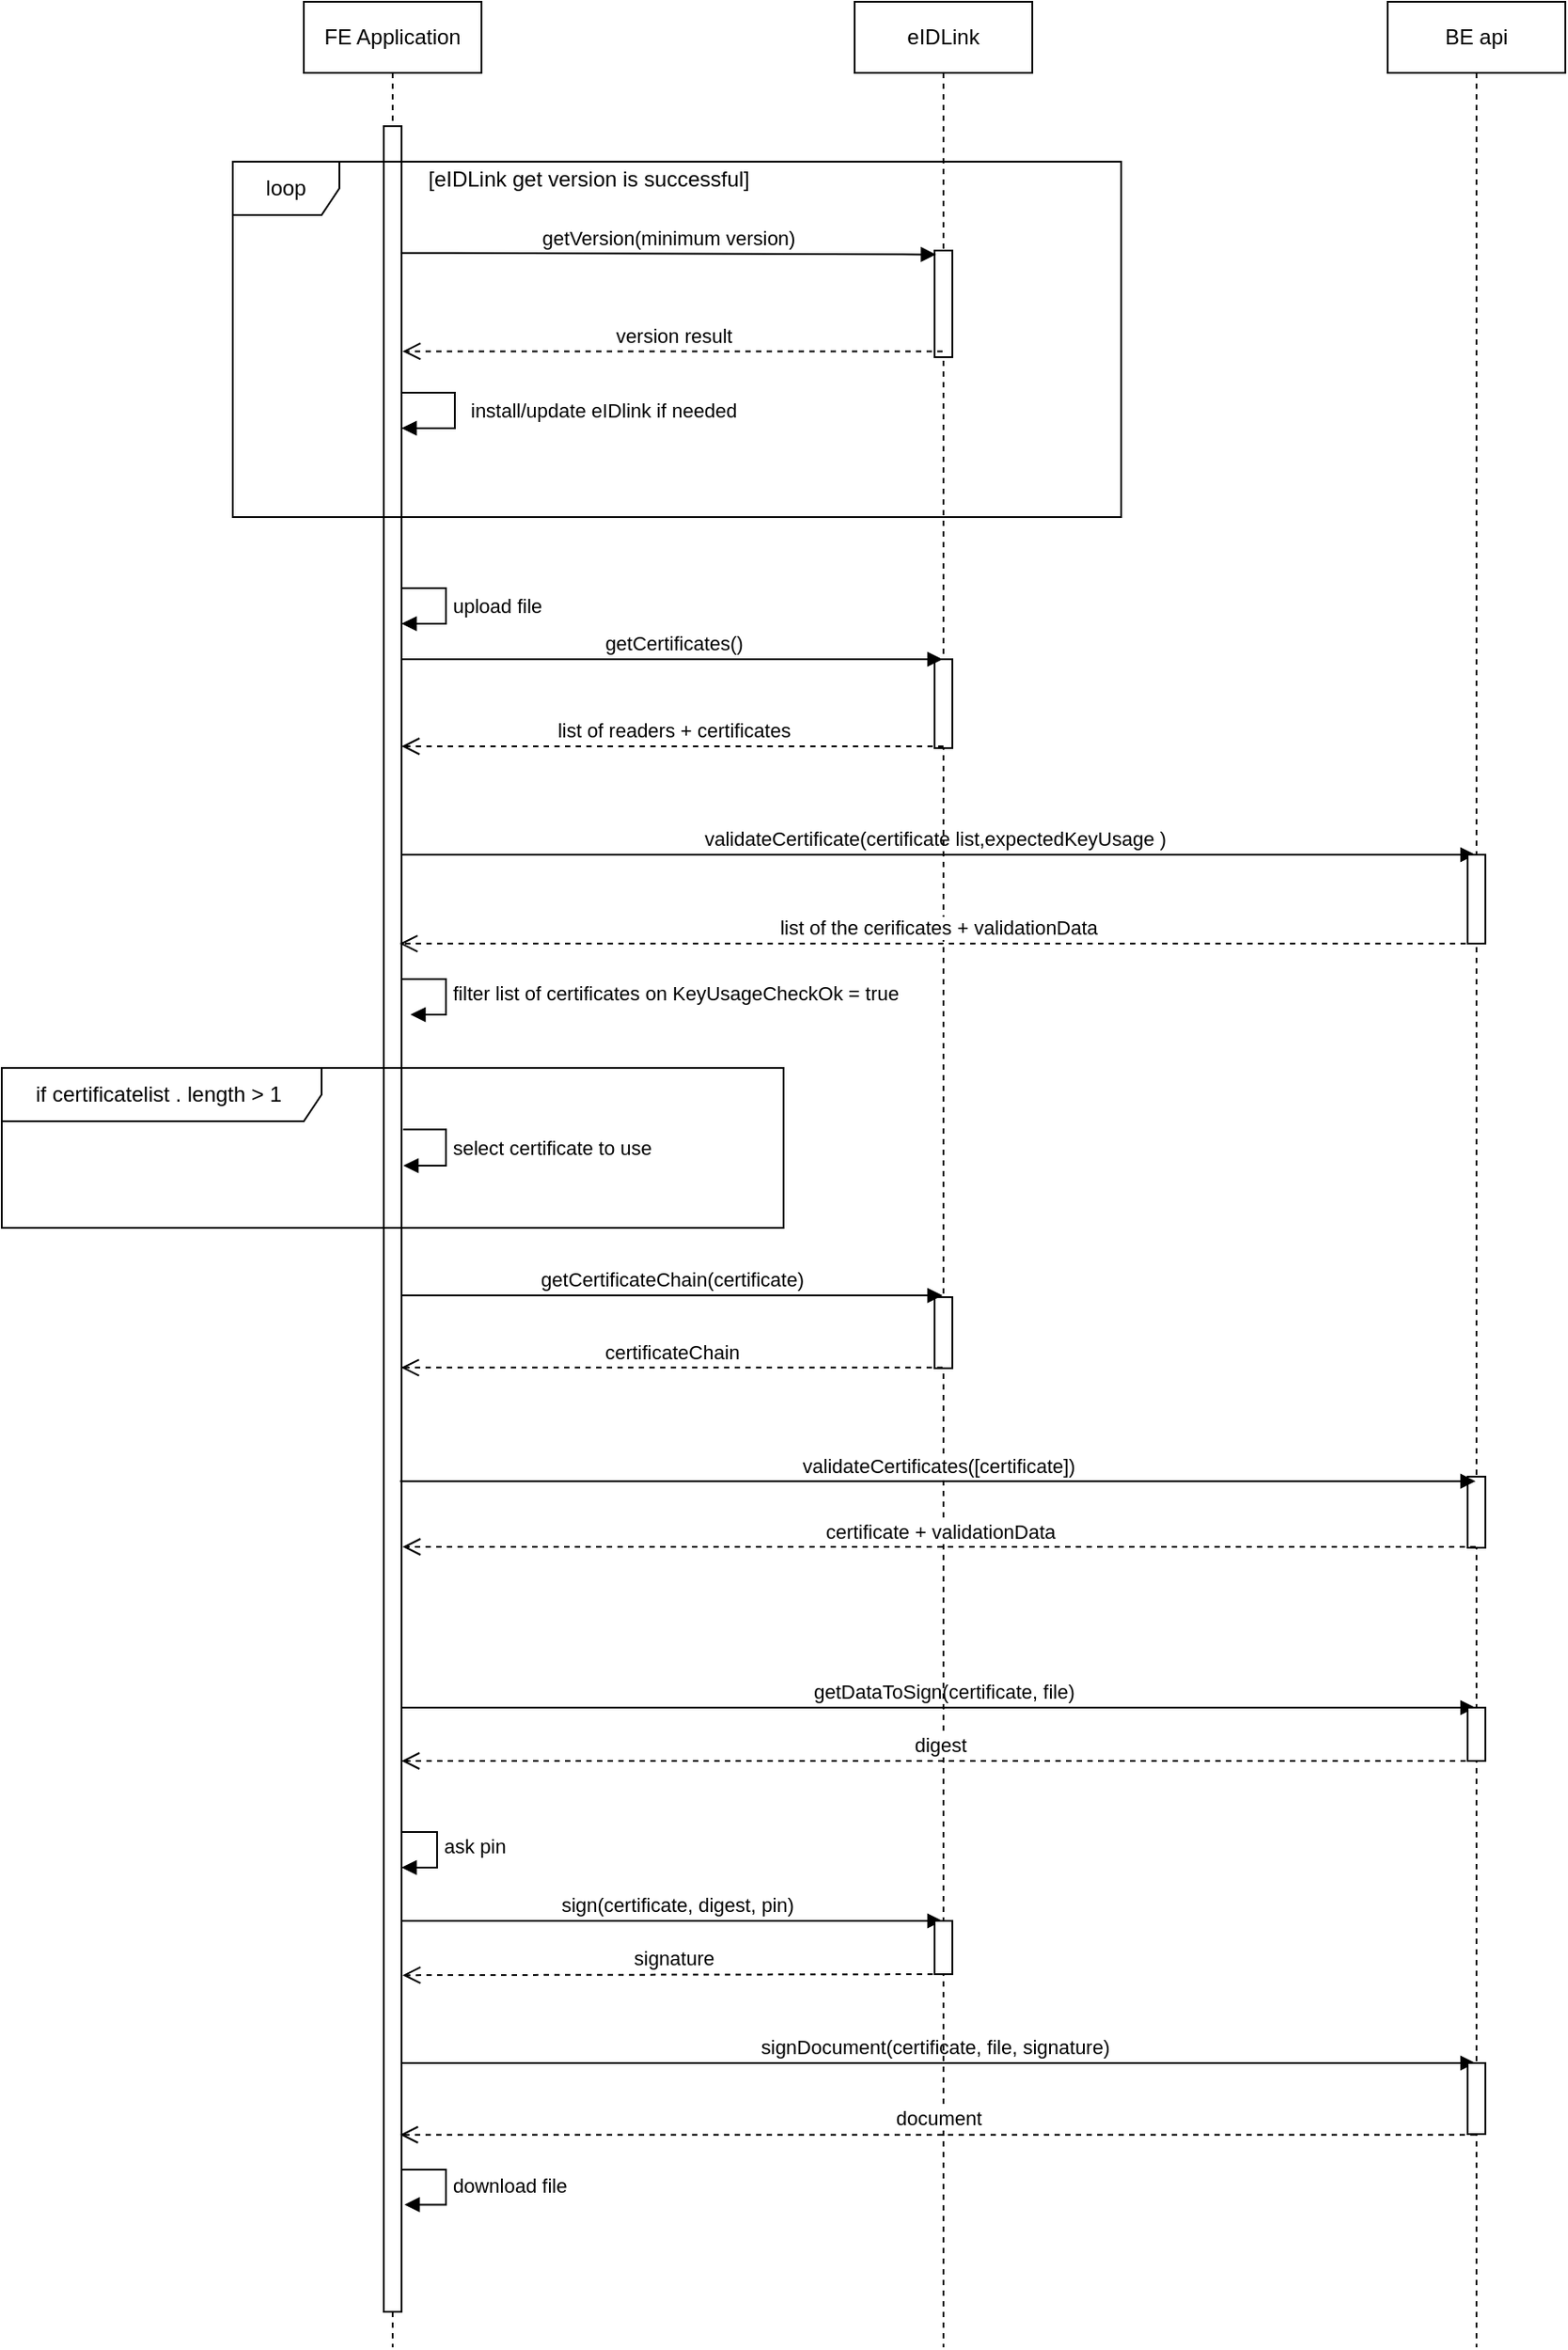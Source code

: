 <mxfile version="13.4.4" type="device"><diagram id="31q1HJ2m2odgI1ZvlWtm" name="Page-1"><mxGraphModel dx="1621" dy="645" grid="1" gridSize="10" guides="1" tooltips="1" connect="1" arrows="1" fold="1" page="0" pageScale="1" pageWidth="827" pageHeight="1169" math="0" shadow="0"><root><mxCell id="0"/><mxCell id="1" parent="0"/><mxCell id="ZlGvK2nOQBGTXiX6FIVR-1" value="FE Application" style="shape=umlLifeline;perimeter=lifelinePerimeter;whiteSpace=wrap;html=1;container=1;collapsible=0;recursiveResize=0;outlineConnect=0;" vertex="1" parent="1"><mxGeometry x="-230" width="100" height="1320" as="geometry"/></mxCell><mxCell id="ZlGvK2nOQBGTXiX6FIVR-2" value="install/update eIDlink if needed&amp;nbsp;" style="edgeStyle=orthogonalEdgeStyle;html=1;align=left;spacingLeft=2;endArrow=block;rounded=0;entryX=1;entryY=0;exitX=1;exitY=0.289;exitDx=0;exitDy=0;exitPerimeter=0;" edge="1" parent="ZlGvK2nOQBGTXiX6FIVR-1" source="ZlGvK2nOQBGTXiX6FIVR-12"><mxGeometry x="0.72" y="5" relative="1" as="geometry"><mxPoint x="60" y="220" as="sourcePoint"/><Array as="points"><mxPoint x="85" y="220"/><mxPoint x="85" y="240"/></Array><mxPoint x="55" y="240" as="targetPoint"/><mxPoint as="offset"/></mxGeometry></mxCell><mxCell id="ZlGvK2nOQBGTXiX6FIVR-3" value="upload file" style="edgeStyle=orthogonalEdgeStyle;html=1;align=left;spacingLeft=2;endArrow=block;rounded=0;entryX=1;entryY=0;" edge="1" parent="ZlGvK2nOQBGTXiX6FIVR-1"><mxGeometry relative="1" as="geometry"><mxPoint x="55" y="330" as="sourcePoint"/><Array as="points"><mxPoint x="80" y="330"/><mxPoint x="80" y="350"/></Array><mxPoint x="55" y="350" as="targetPoint"/></mxGeometry></mxCell><mxCell id="ZlGvK2nOQBGTXiX6FIVR-4" value="validateCertificate(certificate list,expectedKeyUsage )" style="html=1;verticalAlign=bottom;endArrow=block;" edge="1" parent="ZlGvK2nOQBGTXiX6FIVR-1" target="ZlGvK2nOQBGTXiX6FIVR-18"><mxGeometry width="80" relative="1" as="geometry"><mxPoint x="50" y="480" as="sourcePoint"/><mxPoint x="130" y="480" as="targetPoint"/></mxGeometry></mxCell><mxCell id="ZlGvK2nOQBGTXiX6FIVR-5" value="filter list of certificates on KeyUsageCheckOk = true" style="edgeStyle=orthogonalEdgeStyle;html=1;align=left;spacingLeft=2;endArrow=block;rounded=0;entryX=1;entryY=0;" edge="1" parent="ZlGvK2nOQBGTXiX6FIVR-1"><mxGeometry relative="1" as="geometry"><mxPoint x="55" y="550" as="sourcePoint"/><Array as="points"><mxPoint x="80" y="550"/></Array><mxPoint x="60" y="570" as="targetPoint"/></mxGeometry></mxCell><mxCell id="ZlGvK2nOQBGTXiX6FIVR-6" value="select certificate to use" style="edgeStyle=orthogonalEdgeStyle;html=1;align=left;spacingLeft=2;endArrow=block;rounded=0;exitX=1.086;exitY=0.459;exitDx=0;exitDy=0;exitPerimeter=0;" edge="1" parent="ZlGvK2nOQBGTXiX6FIVR-1" source="ZlGvK2nOQBGTXiX6FIVR-12"><mxGeometry relative="1" as="geometry"><mxPoint x="70.0" y="634.99" as="sourcePoint"/><Array as="points"><mxPoint x="80" y="635"/><mxPoint x="80" y="655"/></Array><mxPoint x="56" y="655" as="targetPoint"/></mxGeometry></mxCell><mxCell id="ZlGvK2nOQBGTXiX6FIVR-7" value="getDataToSign(certificate, file)" style="html=1;verticalAlign=bottom;endArrow=block;" edge="1" parent="ZlGvK2nOQBGTXiX6FIVR-1" target="ZlGvK2nOQBGTXiX6FIVR-18"><mxGeometry x="0.017" width="80" relative="1" as="geometry"><mxPoint x="50" y="960" as="sourcePoint"/><mxPoint x="130" y="960" as="targetPoint"/><mxPoint as="offset"/></mxGeometry></mxCell><mxCell id="ZlGvK2nOQBGTXiX6FIVR-8" value="ask pin" style="edgeStyle=orthogonalEdgeStyle;html=1;align=left;spacingLeft=2;endArrow=block;rounded=0;entryX=1;entryY=0;" edge="1" parent="ZlGvK2nOQBGTXiX6FIVR-1"><mxGeometry relative="1" as="geometry"><mxPoint x="50" y="1030" as="sourcePoint"/><Array as="points"><mxPoint x="75" y="1030"/></Array><mxPoint x="55" y="1050" as="targetPoint"/></mxGeometry></mxCell><mxCell id="ZlGvK2nOQBGTXiX6FIVR-9" value="sign(certificate, digest, pin)" style="html=1;verticalAlign=bottom;endArrow=block;" edge="1" parent="ZlGvK2nOQBGTXiX6FIVR-1" target="ZlGvK2nOQBGTXiX6FIVR-13"><mxGeometry x="0.034" width="80" relative="1" as="geometry"><mxPoint x="50" y="1080" as="sourcePoint"/><mxPoint x="130" y="1080" as="targetPoint"/><mxPoint as="offset"/></mxGeometry></mxCell><mxCell id="ZlGvK2nOQBGTXiX6FIVR-10" value="signDocument(certificate, file, signature)" style="html=1;verticalAlign=bottom;endArrow=block;" edge="1" parent="ZlGvK2nOQBGTXiX6FIVR-1" target="ZlGvK2nOQBGTXiX6FIVR-18"><mxGeometry width="80" relative="1" as="geometry"><mxPoint x="50" y="1160" as="sourcePoint"/><mxPoint x="130" y="1160" as="targetPoint"/></mxGeometry></mxCell><mxCell id="ZlGvK2nOQBGTXiX6FIVR-11" value="download file" style="edgeStyle=orthogonalEdgeStyle;html=1;align=left;spacingLeft=2;endArrow=block;rounded=0;entryX=1.167;entryY=0.951;entryDx=0;entryDy=0;entryPerimeter=0;" edge="1" parent="ZlGvK2nOQBGTXiX6FIVR-1" target="ZlGvK2nOQBGTXiX6FIVR-12"><mxGeometry relative="1" as="geometry"><mxPoint x="55" y="1220" as="sourcePoint"/><Array as="points"><mxPoint x="80" y="1220"/><mxPoint x="80" y="1240"/></Array><mxPoint x="60" y="1240" as="targetPoint"/></mxGeometry></mxCell><mxCell id="ZlGvK2nOQBGTXiX6FIVR-12" value="" style="html=1;points=[];perimeter=orthogonalPerimeter;" vertex="1" parent="ZlGvK2nOQBGTXiX6FIVR-1"><mxGeometry x="45" y="70" width="10" height="1230" as="geometry"/></mxCell><mxCell id="ZlGvK2nOQBGTXiX6FIVR-13" value="eIDLink" style="shape=umlLifeline;perimeter=lifelinePerimeter;whiteSpace=wrap;html=1;container=1;collapsible=0;recursiveResize=0;outlineConnect=0;" vertex="1" parent="1"><mxGeometry x="80" width="100" height="1320" as="geometry"/></mxCell><mxCell id="ZlGvK2nOQBGTXiX6FIVR-14" value="" style="html=1;points=[];perimeter=orthogonalPerimeter;" vertex="1" parent="ZlGvK2nOQBGTXiX6FIVR-13"><mxGeometry x="45" y="140" width="10" height="60" as="geometry"/></mxCell><mxCell id="ZlGvK2nOQBGTXiX6FIVR-15" value="" style="html=1;points=[];perimeter=orthogonalPerimeter;" vertex="1" parent="ZlGvK2nOQBGTXiX6FIVR-13"><mxGeometry x="45" y="370" width="10" height="50" as="geometry"/></mxCell><mxCell id="ZlGvK2nOQBGTXiX6FIVR-16" value="" style="html=1;points=[];perimeter=orthogonalPerimeter;" vertex="1" parent="ZlGvK2nOQBGTXiX6FIVR-13"><mxGeometry x="45" y="729" width="10" height="40" as="geometry"/></mxCell><mxCell id="ZlGvK2nOQBGTXiX6FIVR-17" value="" style="html=1;points=[];perimeter=orthogonalPerimeter;" vertex="1" parent="ZlGvK2nOQBGTXiX6FIVR-13"><mxGeometry x="45" y="1080" width="10" height="30" as="geometry"/></mxCell><mxCell id="ZlGvK2nOQBGTXiX6FIVR-18" value="BE api" style="shape=umlLifeline;perimeter=lifelinePerimeter;whiteSpace=wrap;html=1;container=1;collapsible=0;recursiveResize=0;outlineConnect=0;" vertex="1" parent="1"><mxGeometry x="380" width="100" height="1320" as="geometry"/></mxCell><mxCell id="ZlGvK2nOQBGTXiX6FIVR-19" value="" style="html=1;points=[];perimeter=orthogonalPerimeter;" vertex="1" parent="ZlGvK2nOQBGTXiX6FIVR-18"><mxGeometry x="45" y="480" width="10" height="50" as="geometry"/></mxCell><mxCell id="ZlGvK2nOQBGTXiX6FIVR-20" value="" style="html=1;points=[];perimeter=orthogonalPerimeter;" vertex="1" parent="ZlGvK2nOQBGTXiX6FIVR-18"><mxGeometry x="45" y="830" width="10" height="40" as="geometry"/></mxCell><mxCell id="ZlGvK2nOQBGTXiX6FIVR-21" value="" style="html=1;points=[];perimeter=orthogonalPerimeter;" vertex="1" parent="ZlGvK2nOQBGTXiX6FIVR-18"><mxGeometry x="45" y="960" width="10" height="30" as="geometry"/></mxCell><mxCell id="ZlGvK2nOQBGTXiX6FIVR-22" value="" style="html=1;points=[];perimeter=orthogonalPerimeter;" vertex="1" parent="ZlGvK2nOQBGTXiX6FIVR-18"><mxGeometry x="45" y="1160" width="10" height="40" as="geometry"/></mxCell><mxCell id="ZlGvK2nOQBGTXiX6FIVR-23" value="getVersion(minimum version)" style="html=1;verticalAlign=bottom;endArrow=block;exitX=0.943;exitY=0.058;exitDx=0;exitDy=0;exitPerimeter=0;entryX=0.083;entryY=0.037;entryDx=0;entryDy=0;entryPerimeter=0;" edge="1" parent="1" source="ZlGvK2nOQBGTXiX6FIVR-12" target="ZlGvK2nOQBGTXiX6FIVR-14"><mxGeometry width="80" relative="1" as="geometry"><mxPoint x="-150" y="110" as="sourcePoint"/><mxPoint x="120" y="143" as="targetPoint"/></mxGeometry></mxCell><mxCell id="ZlGvK2nOQBGTXiX6FIVR-24" value="version result" style="html=1;verticalAlign=bottom;endArrow=open;dashed=1;endSize=8;entryX=1.057;entryY=0.103;entryDx=0;entryDy=0;entryPerimeter=0;" edge="1" parent="1" source="ZlGvK2nOQBGTXiX6FIVR-13" target="ZlGvK2nOQBGTXiX6FIVR-12"><mxGeometry relative="1" as="geometry"><mxPoint x="70" y="210" as="sourcePoint"/><mxPoint x="-150" y="220" as="targetPoint"/></mxGeometry></mxCell><mxCell id="ZlGvK2nOQBGTXiX6FIVR-25" value="loop" style="shape=umlFrame;whiteSpace=wrap;html=1;" vertex="1" parent="1"><mxGeometry x="-270" y="90" width="500" height="200" as="geometry"/></mxCell><mxCell id="ZlGvK2nOQBGTXiX6FIVR-26" value="[eIDLink get version is successful]" style="text;html=1;align=center;verticalAlign=middle;resizable=0;points=[];autosize=1;" vertex="1" parent="1"><mxGeometry x="-170" y="90" width="200" height="20" as="geometry"/></mxCell><mxCell id="ZlGvK2nOQBGTXiX6FIVR-27" value="getCertificates()" style="html=1;verticalAlign=bottom;endArrow=block;" edge="1" parent="1" target="ZlGvK2nOQBGTXiX6FIVR-13"><mxGeometry width="80" relative="1" as="geometry"><mxPoint x="-175" y="370" as="sourcePoint"/><mxPoint x="-70" y="380" as="targetPoint"/></mxGeometry></mxCell><mxCell id="ZlGvK2nOQBGTXiX6FIVR-28" value="list of readers + certificates" style="html=1;verticalAlign=bottom;endArrow=open;dashed=1;endSize=8;" edge="1" parent="1" target="ZlGvK2nOQBGTXiX6FIVR-12"><mxGeometry relative="1" as="geometry"><mxPoint x="130" y="419" as="sourcePoint"/><mxPoint x="-110" y="419" as="targetPoint"/><Array as="points"/></mxGeometry></mxCell><mxCell id="ZlGvK2nOQBGTXiX6FIVR-29" value="list of the cerificates + validationData" style="html=1;verticalAlign=bottom;endArrow=open;dashed=1;endSize=8;entryX=0.89;entryY=0.374;entryDx=0;entryDy=0;entryPerimeter=0;" edge="1" parent="1" target="ZlGvK2nOQBGTXiX6FIVR-12"><mxGeometry relative="1" as="geometry"><mxPoint x="430" y="530" as="sourcePoint"/><mxPoint x="-170" y="530" as="targetPoint"/></mxGeometry></mxCell><mxCell id="ZlGvK2nOQBGTXiX6FIVR-30" value="if certificatelist . length &amp;gt; 1&amp;nbsp;" style="shape=umlFrame;whiteSpace=wrap;html=1;width=180;height=30;" vertex="1" parent="1"><mxGeometry x="-400" y="600" width="440" height="90" as="geometry"/></mxCell><mxCell id="ZlGvK2nOQBGTXiX6FIVR-31" value="getCertificateChain(certificate)" style="html=1;verticalAlign=bottom;endArrow=block;exitX=0.958;exitY=0.535;exitDx=0;exitDy=0;exitPerimeter=0;" edge="1" parent="1" source="ZlGvK2nOQBGTXiX6FIVR-12" target="ZlGvK2nOQBGTXiX6FIVR-13"><mxGeometry width="80" relative="1" as="geometry"><mxPoint x="-170" y="720" as="sourcePoint"/><mxPoint x="-90" y="720" as="targetPoint"/></mxGeometry></mxCell><mxCell id="ZlGvK2nOQBGTXiX6FIVR-32" value="certificateChain" style="html=1;verticalAlign=bottom;endArrow=open;dashed=1;endSize=8;entryX=0.971;entryY=0.568;entryDx=0;entryDy=0;entryPerimeter=0;" edge="1" parent="1" source="ZlGvK2nOQBGTXiX6FIVR-13" target="ZlGvK2nOQBGTXiX6FIVR-12"><mxGeometry relative="1" as="geometry"><mxPoint x="110" y="770" as="sourcePoint"/><mxPoint x="30" y="770" as="targetPoint"/></mxGeometry></mxCell><mxCell id="ZlGvK2nOQBGTXiX6FIVR-33" value="certificate + validationData" style="html=1;verticalAlign=bottom;endArrow=open;dashed=1;endSize=8;entryX=1.056;entryY=0.65;entryDx=0;entryDy=0;entryPerimeter=0;" edge="1" parent="1" source="ZlGvK2nOQBGTXiX6FIVR-18" target="ZlGvK2nOQBGTXiX6FIVR-12"><mxGeometry relative="1" as="geometry"><mxPoint x="-100" y="870" as="sourcePoint"/><mxPoint x="-170" y="870" as="targetPoint"/></mxGeometry></mxCell><mxCell id="ZlGvK2nOQBGTXiX6FIVR-34" value="validateCertificates([certificate])" style="html=1;verticalAlign=bottom;endArrow=block;exitX=0.917;exitY=0.62;exitDx=0;exitDy=0;exitPerimeter=0;" edge="1" parent="1" source="ZlGvK2nOQBGTXiX6FIVR-12" target="ZlGvK2nOQBGTXiX6FIVR-18"><mxGeometry width="80" relative="1" as="geometry"><mxPoint x="-160" y="840" as="sourcePoint"/><mxPoint x="300" y="840" as="targetPoint"/></mxGeometry></mxCell><mxCell id="ZlGvK2nOQBGTXiX6FIVR-35" value="digest" style="html=1;verticalAlign=bottom;endArrow=open;dashed=1;endSize=8;" edge="1" parent="1" target="ZlGvK2nOQBGTXiX6FIVR-12"><mxGeometry relative="1" as="geometry"><mxPoint x="430" y="990" as="sourcePoint"/><mxPoint x="-170" y="990" as="targetPoint"/></mxGeometry></mxCell><mxCell id="ZlGvK2nOQBGTXiX6FIVR-36" value="signature" style="html=1;verticalAlign=bottom;endArrow=open;dashed=1;endSize=8;entryX=1.056;entryY=0.846;entryDx=0;entryDy=0;entryPerimeter=0;" edge="1" parent="1" target="ZlGvK2nOQBGTXiX6FIVR-12"><mxGeometry relative="1" as="geometry"><mxPoint x="130" y="1110" as="sourcePoint"/><mxPoint x="-150" y="1110" as="targetPoint"/></mxGeometry></mxCell><mxCell id="ZlGvK2nOQBGTXiX6FIVR-37" value="document" style="html=1;verticalAlign=bottom;endArrow=open;dashed=1;endSize=8;entryX=0.914;entryY=0.919;entryDx=0;entryDy=0;entryPerimeter=0;" edge="1" parent="1" source="ZlGvK2nOQBGTXiX6FIVR-18" target="ZlGvK2nOQBGTXiX6FIVR-12"><mxGeometry relative="1" as="geometry"><mxPoint x="360" y="1190" as="sourcePoint"/><mxPoint x="280" y="1190" as="targetPoint"/></mxGeometry></mxCell></root></mxGraphModel></diagram></mxfile>